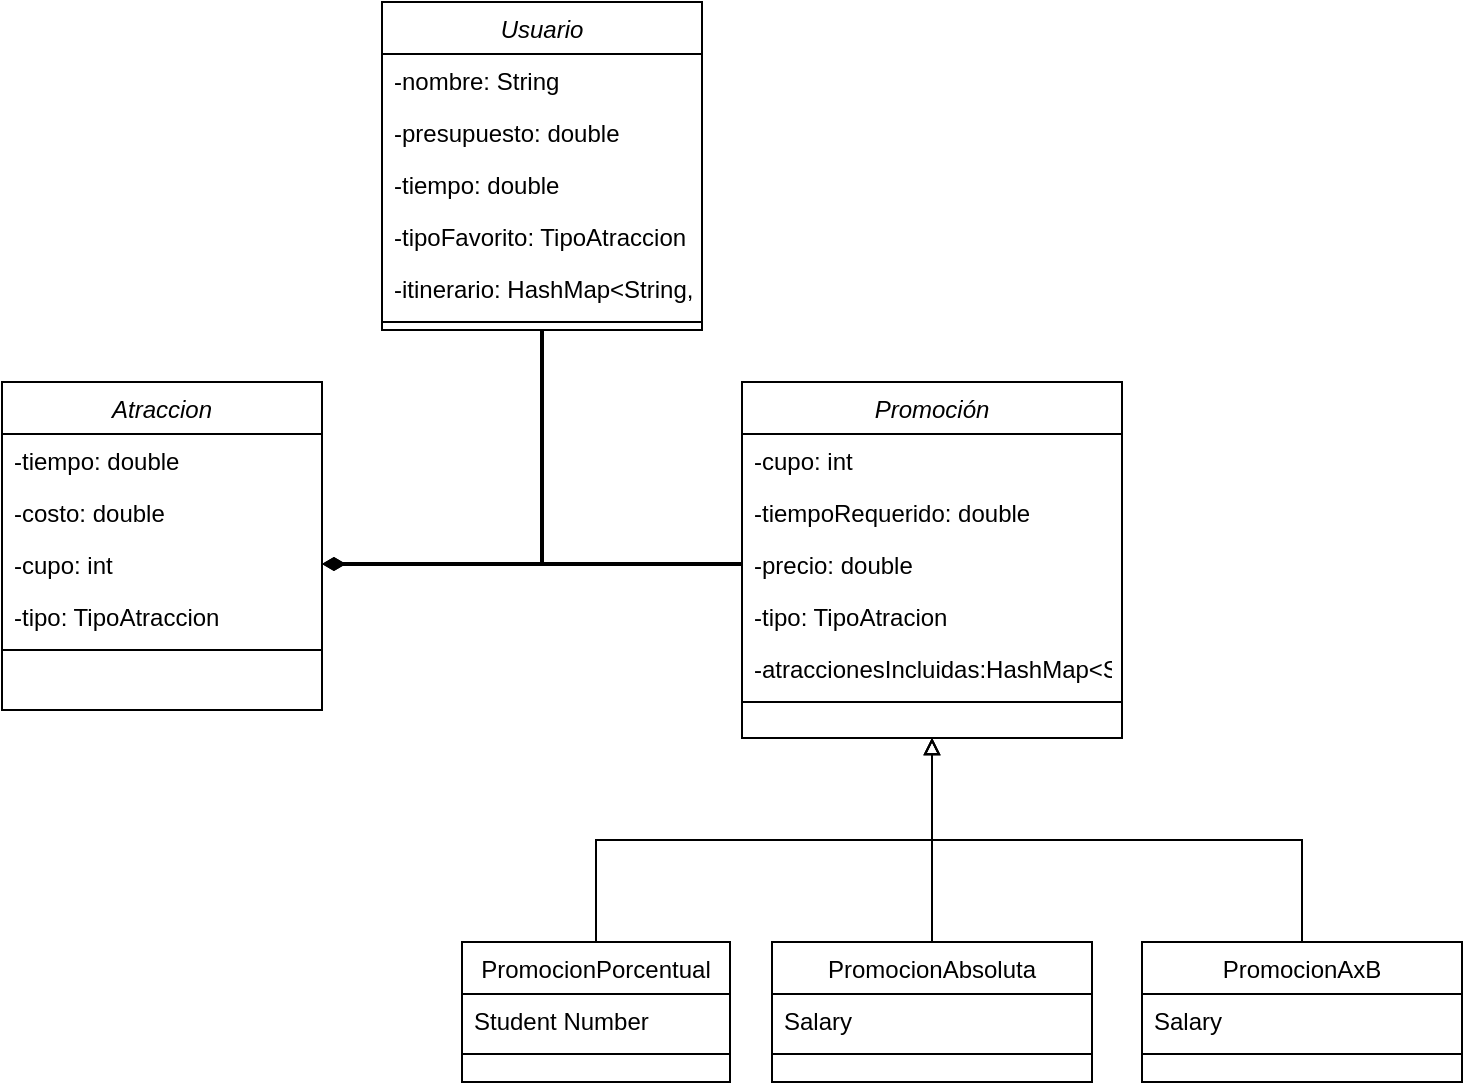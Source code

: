 <mxfile version="21.3.2" type="device">
  <diagram id="C5RBs43oDa-KdzZeNtuy" name="Page-1">
    <mxGraphModel dx="1195" dy="1821" grid="1" gridSize="10" guides="1" tooltips="1" connect="1" arrows="1" fold="1" page="1" pageScale="1" pageWidth="827" pageHeight="1169" math="0" shadow="0">
      <root>
        <mxCell id="WIyWlLk6GJQsqaUBKTNV-0" />
        <mxCell id="WIyWlLk6GJQsqaUBKTNV-1" parent="WIyWlLk6GJQsqaUBKTNV-0" />
        <mxCell id="zkfFHV4jXpPFQw0GAbJ--0" value="Atraccion" style="swimlane;fontStyle=2;align=center;verticalAlign=top;childLayout=stackLayout;horizontal=1;startSize=26;horizontalStack=0;resizeParent=1;resizeLast=0;collapsible=1;marginBottom=0;rounded=0;shadow=0;strokeWidth=1;" parent="WIyWlLk6GJQsqaUBKTNV-1" vertex="1">
          <mxGeometry x="210" y="60" width="160" height="164" as="geometry">
            <mxRectangle x="230" y="140" width="160" height="26" as="alternateBounds" />
          </mxGeometry>
        </mxCell>
        <mxCell id="zkfFHV4jXpPFQw0GAbJ--1" value="-tiempo: double" style="text;align=left;verticalAlign=top;spacingLeft=4;spacingRight=4;overflow=hidden;rotatable=0;points=[[0,0.5],[1,0.5]];portConstraint=eastwest;" parent="zkfFHV4jXpPFQw0GAbJ--0" vertex="1">
          <mxGeometry y="26" width="160" height="26" as="geometry" />
        </mxCell>
        <mxCell id="zkfFHV4jXpPFQw0GAbJ--3" value="-costo: double" style="text;align=left;verticalAlign=top;spacingLeft=4;spacingRight=4;overflow=hidden;rotatable=0;points=[[0,0.5],[1,0.5]];portConstraint=eastwest;rounded=0;shadow=0;html=0;" parent="zkfFHV4jXpPFQw0GAbJ--0" vertex="1">
          <mxGeometry y="52" width="160" height="26" as="geometry" />
        </mxCell>
        <mxCell id="zkfFHV4jXpPFQw0GAbJ--2" value="-cupo: int" style="text;align=left;verticalAlign=top;spacingLeft=4;spacingRight=4;overflow=hidden;rotatable=0;points=[[0,0.5],[1,0.5]];portConstraint=eastwest;rounded=0;shadow=0;html=0;" parent="zkfFHV4jXpPFQw0GAbJ--0" vertex="1">
          <mxGeometry y="78" width="160" height="26" as="geometry" />
        </mxCell>
        <mxCell id="eBoVAYDpPQ8btYR-u_8q-33" value="-tipo: TipoAtraccion" style="text;align=left;verticalAlign=top;spacingLeft=4;spacingRight=4;overflow=hidden;rotatable=0;points=[[0,0.5],[1,0.5]];portConstraint=eastwest;rounded=0;shadow=0;html=0;" vertex="1" parent="zkfFHV4jXpPFQw0GAbJ--0">
          <mxGeometry y="104" width="160" height="26" as="geometry" />
        </mxCell>
        <mxCell id="zkfFHV4jXpPFQw0GAbJ--4" value="" style="line;html=1;strokeWidth=1;align=left;verticalAlign=middle;spacingTop=-1;spacingLeft=3;spacingRight=3;rotatable=0;labelPosition=right;points=[];portConstraint=eastwest;" parent="zkfFHV4jXpPFQw0GAbJ--0" vertex="1">
          <mxGeometry y="130" width="160" height="8" as="geometry" />
        </mxCell>
        <mxCell id="eBoVAYDpPQ8btYR-u_8q-48" style="edgeStyle=orthogonalEdgeStyle;rounded=0;orthogonalLoop=1;jettySize=auto;html=1;exitX=0.5;exitY=1;exitDx=0;exitDy=0;entryX=1;entryY=0.5;entryDx=0;entryDy=0;endArrow=diamondThin;endFill=1;strokeWidth=2;" edge="1" parent="WIyWlLk6GJQsqaUBKTNV-1" source="eBoVAYDpPQ8btYR-u_8q-0" target="zkfFHV4jXpPFQw0GAbJ--2">
          <mxGeometry relative="1" as="geometry" />
        </mxCell>
        <mxCell id="eBoVAYDpPQ8btYR-u_8q-0" value="Usuario" style="swimlane;fontStyle=2;align=center;verticalAlign=top;childLayout=stackLayout;horizontal=1;startSize=26;horizontalStack=0;resizeParent=1;resizeLast=0;collapsible=1;marginBottom=0;rounded=0;shadow=0;strokeWidth=1;" vertex="1" parent="WIyWlLk6GJQsqaUBKTNV-1">
          <mxGeometry x="400" y="-130" width="160" height="164" as="geometry">
            <mxRectangle x="230" y="140" width="160" height="26" as="alternateBounds" />
          </mxGeometry>
        </mxCell>
        <mxCell id="eBoVAYDpPQ8btYR-u_8q-1" value="-nombre: String" style="text;align=left;verticalAlign=top;spacingLeft=4;spacingRight=4;overflow=hidden;rotatable=0;points=[[0,0.5],[1,0.5]];portConstraint=eastwest;" vertex="1" parent="eBoVAYDpPQ8btYR-u_8q-0">
          <mxGeometry y="26" width="160" height="26" as="geometry" />
        </mxCell>
        <mxCell id="eBoVAYDpPQ8btYR-u_8q-34" value="-presupuesto: double" style="text;align=left;verticalAlign=top;spacingLeft=4;spacingRight=4;overflow=hidden;rotatable=0;points=[[0,0.5],[1,0.5]];portConstraint=eastwest;" vertex="1" parent="eBoVAYDpPQ8btYR-u_8q-0">
          <mxGeometry y="52" width="160" height="26" as="geometry" />
        </mxCell>
        <mxCell id="eBoVAYDpPQ8btYR-u_8q-2" value="-tiempo: double" style="text;align=left;verticalAlign=top;spacingLeft=4;spacingRight=4;overflow=hidden;rotatable=0;points=[[0,0.5],[1,0.5]];portConstraint=eastwest;rounded=0;shadow=0;html=0;" vertex="1" parent="eBoVAYDpPQ8btYR-u_8q-0">
          <mxGeometry y="78" width="160" height="26" as="geometry" />
        </mxCell>
        <mxCell id="eBoVAYDpPQ8btYR-u_8q-3" value="-tipoFavorito: TipoAtraccion" style="text;align=left;verticalAlign=top;spacingLeft=4;spacingRight=4;overflow=hidden;rotatable=0;points=[[0,0.5],[1,0.5]];portConstraint=eastwest;rounded=0;shadow=0;html=0;" vertex="1" parent="eBoVAYDpPQ8btYR-u_8q-0">
          <mxGeometry y="104" width="160" height="26" as="geometry" />
        </mxCell>
        <mxCell id="eBoVAYDpPQ8btYR-u_8q-46" value="-itinerario: HashMap&lt;String,Atraccion&gt;" style="text;align=left;verticalAlign=top;spacingLeft=4;spacingRight=4;overflow=hidden;rotatable=0;points=[[0,0.5],[1,0.5]];portConstraint=eastwest;rounded=0;shadow=0;html=0;" vertex="1" parent="eBoVAYDpPQ8btYR-u_8q-0">
          <mxGeometry y="130" width="160" height="26" as="geometry" />
        </mxCell>
        <mxCell id="eBoVAYDpPQ8btYR-u_8q-4" value="" style="line;html=1;strokeWidth=1;align=left;verticalAlign=middle;spacingTop=-1;spacingLeft=3;spacingRight=3;rotatable=0;labelPosition=right;points=[];portConstraint=eastwest;" vertex="1" parent="eBoVAYDpPQ8btYR-u_8q-0">
          <mxGeometry y="156" width="160" height="8" as="geometry" />
        </mxCell>
        <mxCell id="eBoVAYDpPQ8btYR-u_8q-6" value="Promoción" style="swimlane;fontStyle=2;align=center;verticalAlign=top;childLayout=stackLayout;horizontal=1;startSize=26;horizontalStack=0;resizeParent=1;resizeLast=0;collapsible=1;marginBottom=0;rounded=0;shadow=0;strokeWidth=1;" vertex="1" parent="WIyWlLk6GJQsqaUBKTNV-1">
          <mxGeometry x="580" y="60" width="190" height="178" as="geometry">
            <mxRectangle x="230" y="140" width="160" height="26" as="alternateBounds" />
          </mxGeometry>
        </mxCell>
        <mxCell id="eBoVAYDpPQ8btYR-u_8q-8" value="-cupo: int" style="text;align=left;verticalAlign=top;spacingLeft=4;spacingRight=4;overflow=hidden;rotatable=0;points=[[0,0.5],[1,0.5]];portConstraint=eastwest;rounded=0;shadow=0;html=0;" vertex="1" parent="eBoVAYDpPQ8btYR-u_8q-6">
          <mxGeometry y="26" width="190" height="26" as="geometry" />
        </mxCell>
        <mxCell id="eBoVAYDpPQ8btYR-u_8q-9" value="-tiempoRequerido: double" style="text;align=left;verticalAlign=top;spacingLeft=4;spacingRight=4;overflow=hidden;rotatable=0;points=[[0,0.5],[1,0.5]];portConstraint=eastwest;rounded=0;shadow=0;html=0;" vertex="1" parent="eBoVAYDpPQ8btYR-u_8q-6">
          <mxGeometry y="52" width="190" height="26" as="geometry" />
        </mxCell>
        <mxCell id="eBoVAYDpPQ8btYR-u_8q-44" value="-precio: double" style="text;align=left;verticalAlign=top;spacingLeft=4;spacingRight=4;overflow=hidden;rotatable=0;points=[[0,0.5],[1,0.5]];portConstraint=eastwest;rounded=0;shadow=0;html=0;" vertex="1" parent="eBoVAYDpPQ8btYR-u_8q-6">
          <mxGeometry y="78" width="190" height="26" as="geometry" />
        </mxCell>
        <mxCell id="eBoVAYDpPQ8btYR-u_8q-41" value="-tipo: TipoAtracion" style="text;align=left;verticalAlign=top;spacingLeft=4;spacingRight=4;overflow=hidden;rotatable=0;points=[[0,0.5],[1,0.5]];portConstraint=eastwest;rounded=0;shadow=0;html=0;" vertex="1" parent="eBoVAYDpPQ8btYR-u_8q-6">
          <mxGeometry y="104" width="190" height="26" as="geometry" />
        </mxCell>
        <mxCell id="eBoVAYDpPQ8btYR-u_8q-42" value="-atraccionesIncluidas:HashMap&lt;String,Atraccion&gt;" style="text;align=left;verticalAlign=top;spacingLeft=4;spacingRight=4;overflow=hidden;rotatable=0;points=[[0,0.5],[1,0.5]];portConstraint=eastwest;rounded=0;shadow=0;html=0;" vertex="1" parent="eBoVAYDpPQ8btYR-u_8q-6">
          <mxGeometry y="130" width="190" height="26" as="geometry" />
        </mxCell>
        <mxCell id="eBoVAYDpPQ8btYR-u_8q-10" value="" style="line;html=1;strokeWidth=1;align=left;verticalAlign=middle;spacingTop=-1;spacingLeft=3;spacingRight=3;rotatable=0;labelPosition=right;points=[];portConstraint=eastwest;" vertex="1" parent="eBoVAYDpPQ8btYR-u_8q-6">
          <mxGeometry y="156" width="190" height="8" as="geometry" />
        </mxCell>
        <mxCell id="eBoVAYDpPQ8btYR-u_8q-39" style="edgeStyle=orthogonalEdgeStyle;rounded=0;orthogonalLoop=1;jettySize=auto;html=1;exitX=0.5;exitY=0;exitDx=0;exitDy=0;entryX=0.5;entryY=1;entryDx=0;entryDy=0;endArrow=block;endFill=0;" edge="1" parent="WIyWlLk6GJQsqaUBKTNV-1" source="eBoVAYDpPQ8btYR-u_8q-12" target="eBoVAYDpPQ8btYR-u_8q-6">
          <mxGeometry relative="1" as="geometry" />
        </mxCell>
        <mxCell id="eBoVAYDpPQ8btYR-u_8q-12" value="PromocionPorcentual" style="swimlane;fontStyle=0;align=center;verticalAlign=top;childLayout=stackLayout;horizontal=1;startSize=26;horizontalStack=0;resizeParent=1;resizeLast=0;collapsible=1;marginBottom=0;rounded=0;shadow=0;strokeWidth=1;" vertex="1" parent="WIyWlLk6GJQsqaUBKTNV-1">
          <mxGeometry x="440" y="340" width="134" height="70" as="geometry">
            <mxRectangle x="130" y="380" width="160" height="26" as="alternateBounds" />
          </mxGeometry>
        </mxCell>
        <mxCell id="eBoVAYDpPQ8btYR-u_8q-13" value="Student Number" style="text;align=left;verticalAlign=top;spacingLeft=4;spacingRight=4;overflow=hidden;rotatable=0;points=[[0,0.5],[1,0.5]];portConstraint=eastwest;" vertex="1" parent="eBoVAYDpPQ8btYR-u_8q-12">
          <mxGeometry y="26" width="134" height="26" as="geometry" />
        </mxCell>
        <mxCell id="eBoVAYDpPQ8btYR-u_8q-15" value="" style="line;html=1;strokeWidth=1;align=left;verticalAlign=middle;spacingTop=-1;spacingLeft=3;spacingRight=3;rotatable=0;labelPosition=right;points=[];portConstraint=eastwest;" vertex="1" parent="eBoVAYDpPQ8btYR-u_8q-12">
          <mxGeometry y="52" width="134" height="8" as="geometry" />
        </mxCell>
        <mxCell id="eBoVAYDpPQ8btYR-u_8q-35" style="edgeStyle=orthogonalEdgeStyle;rounded=0;orthogonalLoop=1;jettySize=auto;html=1;exitX=0.5;exitY=0;exitDx=0;exitDy=0;entryX=0.5;entryY=1;entryDx=0;entryDy=0;endArrow=block;endFill=0;" edge="1" parent="WIyWlLk6GJQsqaUBKTNV-1" source="eBoVAYDpPQ8btYR-u_8q-18" target="eBoVAYDpPQ8btYR-u_8q-6">
          <mxGeometry relative="1" as="geometry" />
        </mxCell>
        <mxCell id="eBoVAYDpPQ8btYR-u_8q-18" value="PromocionAbsoluta" style="swimlane;fontStyle=0;align=center;verticalAlign=top;childLayout=stackLayout;horizontal=1;startSize=26;horizontalStack=0;resizeParent=1;resizeLast=0;collapsible=1;marginBottom=0;rounded=0;shadow=0;strokeWidth=1;" vertex="1" parent="WIyWlLk6GJQsqaUBKTNV-1">
          <mxGeometry x="595" y="340" width="160" height="70" as="geometry">
            <mxRectangle x="340" y="380" width="170" height="26" as="alternateBounds" />
          </mxGeometry>
        </mxCell>
        <mxCell id="eBoVAYDpPQ8btYR-u_8q-19" value="Salary" style="text;align=left;verticalAlign=top;spacingLeft=4;spacingRight=4;overflow=hidden;rotatable=0;points=[[0,0.5],[1,0.5]];portConstraint=eastwest;" vertex="1" parent="eBoVAYDpPQ8btYR-u_8q-18">
          <mxGeometry y="26" width="160" height="26" as="geometry" />
        </mxCell>
        <mxCell id="eBoVAYDpPQ8btYR-u_8q-20" value="" style="line;html=1;strokeWidth=1;align=left;verticalAlign=middle;spacingTop=-1;spacingLeft=3;spacingRight=3;rotatable=0;labelPosition=right;points=[];portConstraint=eastwest;" vertex="1" parent="eBoVAYDpPQ8btYR-u_8q-18">
          <mxGeometry y="52" width="160" height="8" as="geometry" />
        </mxCell>
        <mxCell id="eBoVAYDpPQ8btYR-u_8q-40" style="edgeStyle=orthogonalEdgeStyle;rounded=0;orthogonalLoop=1;jettySize=auto;html=1;exitX=0.5;exitY=0;exitDx=0;exitDy=0;entryX=0.5;entryY=1;entryDx=0;entryDy=0;endArrow=block;endFill=0;" edge="1" parent="WIyWlLk6GJQsqaUBKTNV-1" source="eBoVAYDpPQ8btYR-u_8q-23" target="eBoVAYDpPQ8btYR-u_8q-6">
          <mxGeometry relative="1" as="geometry" />
        </mxCell>
        <mxCell id="eBoVAYDpPQ8btYR-u_8q-23" value="PromocionAxB" style="swimlane;fontStyle=0;align=center;verticalAlign=top;childLayout=stackLayout;horizontal=1;startSize=26;horizontalStack=0;resizeParent=1;resizeLast=0;collapsible=1;marginBottom=0;rounded=0;shadow=0;strokeWidth=1;" vertex="1" parent="WIyWlLk6GJQsqaUBKTNV-1">
          <mxGeometry x="780" y="340" width="160" height="70" as="geometry">
            <mxRectangle x="340" y="380" width="170" height="26" as="alternateBounds" />
          </mxGeometry>
        </mxCell>
        <mxCell id="eBoVAYDpPQ8btYR-u_8q-24" value="Salary" style="text;align=left;verticalAlign=top;spacingLeft=4;spacingRight=4;overflow=hidden;rotatable=0;points=[[0,0.5],[1,0.5]];portConstraint=eastwest;" vertex="1" parent="eBoVAYDpPQ8btYR-u_8q-23">
          <mxGeometry y="26" width="160" height="26" as="geometry" />
        </mxCell>
        <mxCell id="eBoVAYDpPQ8btYR-u_8q-25" value="" style="line;html=1;strokeWidth=1;align=left;verticalAlign=middle;spacingTop=-1;spacingLeft=3;spacingRight=3;rotatable=0;labelPosition=right;points=[];portConstraint=eastwest;" vertex="1" parent="eBoVAYDpPQ8btYR-u_8q-23">
          <mxGeometry y="52" width="160" height="8" as="geometry" />
        </mxCell>
        <mxCell id="eBoVAYDpPQ8btYR-u_8q-45" style="edgeStyle=orthogonalEdgeStyle;rounded=0;orthogonalLoop=1;jettySize=auto;html=1;exitX=0;exitY=0.5;exitDx=0;exitDy=0;entryX=1;entryY=0.5;entryDx=0;entryDy=0;endArrow=diamondThin;endFill=1;jumpSize=16;strokeWidth=2;" edge="1" parent="WIyWlLk6GJQsqaUBKTNV-1" source="eBoVAYDpPQ8btYR-u_8q-44" target="zkfFHV4jXpPFQw0GAbJ--2">
          <mxGeometry relative="1" as="geometry" />
        </mxCell>
      </root>
    </mxGraphModel>
  </diagram>
</mxfile>
